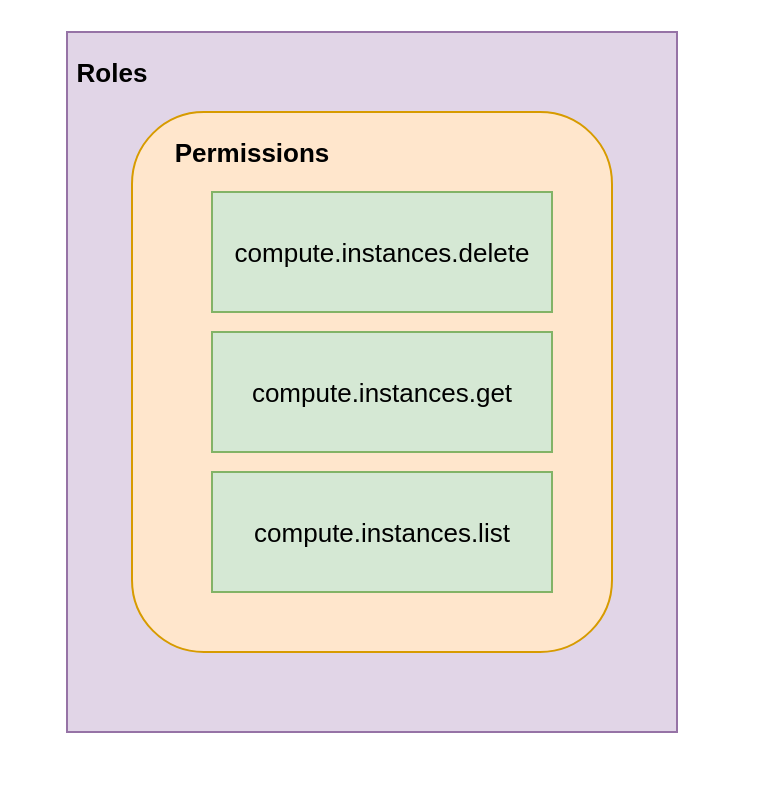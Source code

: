 <mxfile version="13.6.2" type="device"><diagram id="ekVbMR8SZJ2OMLEfsm-C" name="Page-1"><mxGraphModel dx="1106" dy="839" grid="1" gridSize="10" guides="1" tooltips="1" connect="1" arrows="1" fold="1" page="1" pageScale="1" pageWidth="827" pageHeight="1169" math="0" shadow="0"><root><mxCell id="0"/><mxCell id="1" parent="0"/><mxCell id="YSpxgiFi3smoytERZcJI-65" value="" style="rounded=0;whiteSpace=wrap;html=1;strokeColor=#FFFFFF;" parent="1" vertex="1"><mxGeometry x="85" y="55" width="380" height="390" as="geometry"/></mxCell><mxCell id="YSpxgiFi3smoytERZcJI-113" value="" style="rounded=0;whiteSpace=wrap;html=1;strokeColor=#9673a6;fontSize=13;fillColor=#e1d5e7;" parent="1" vertex="1"><mxGeometry x="117.5" y="70" width="305" height="350" as="geometry"/></mxCell><mxCell id="YSpxgiFi3smoytERZcJI-109" value="" style="rounded=1;whiteSpace=wrap;html=1;fontSize=13;strokeColor=#d79b00;fillColor=#ffe6cc;" parent="1" vertex="1"><mxGeometry x="150" y="110" width="240" height="270" as="geometry"/></mxCell><mxCell id="YSpxgiFi3smoytERZcJI-110" value="compute.instances.delete" style="rounded=0;whiteSpace=wrap;html=1;strokeColor=#82b366;fontSize=13;fillColor=#d5e8d4;" parent="1" vertex="1"><mxGeometry x="190" y="150" width="170" height="60" as="geometry"/></mxCell><mxCell id="YSpxgiFi3smoytERZcJI-111" value="compute.instances.get" style="rounded=0;whiteSpace=wrap;html=1;strokeColor=#82b366;fontSize=13;fillColor=#d5e8d4;" parent="1" vertex="1"><mxGeometry x="190" y="220" width="170" height="60" as="geometry"/></mxCell><mxCell id="YSpxgiFi3smoytERZcJI-112" value="compute.instances.list" style="rounded=0;whiteSpace=wrap;html=1;strokeColor=#82b366;fontSize=13;fillColor=#d5e8d4;" parent="1" vertex="1"><mxGeometry x="190" y="290" width="170" height="60" as="geometry"/></mxCell><mxCell id="YSpxgiFi3smoytERZcJI-114" value="Permissions" style="text;html=1;strokeColor=none;fillColor=none;align=center;verticalAlign=middle;whiteSpace=wrap;rounded=0;fontSize=13;fontStyle=1" parent="1" vertex="1"><mxGeometry x="190" y="120" width="40" height="20" as="geometry"/></mxCell><mxCell id="YSpxgiFi3smoytERZcJI-115" value="Roles" style="text;html=1;strokeColor=none;fillColor=none;align=center;verticalAlign=middle;whiteSpace=wrap;rounded=0;fontSize=13;fontStyle=1" parent="1" vertex="1"><mxGeometry x="120" y="80" width="40" height="20" as="geometry"/></mxCell></root></mxGraphModel></diagram></mxfile>